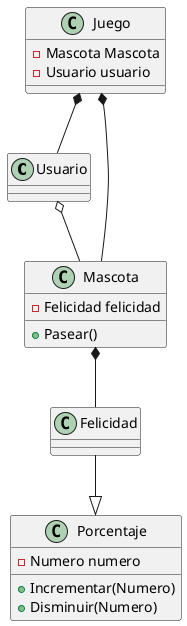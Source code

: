 @startuml
class Usuario
class Mascota{
    - Felicidad felicidad
    + Pasear()
}
class Juego{
    - Mascota Mascota
    -Usuario usuario
}
class Felicidad
class Porcentaje{
    - Numero numero
    + Incrementar(Numero)
    + Disminuir(Numero)
}

Usuario o-- Mascota
Mascota *-- Felicidad
Juego *-- Usuario
Juego *-- Mascota
Felicidad --|> Porcentaje

@enduml